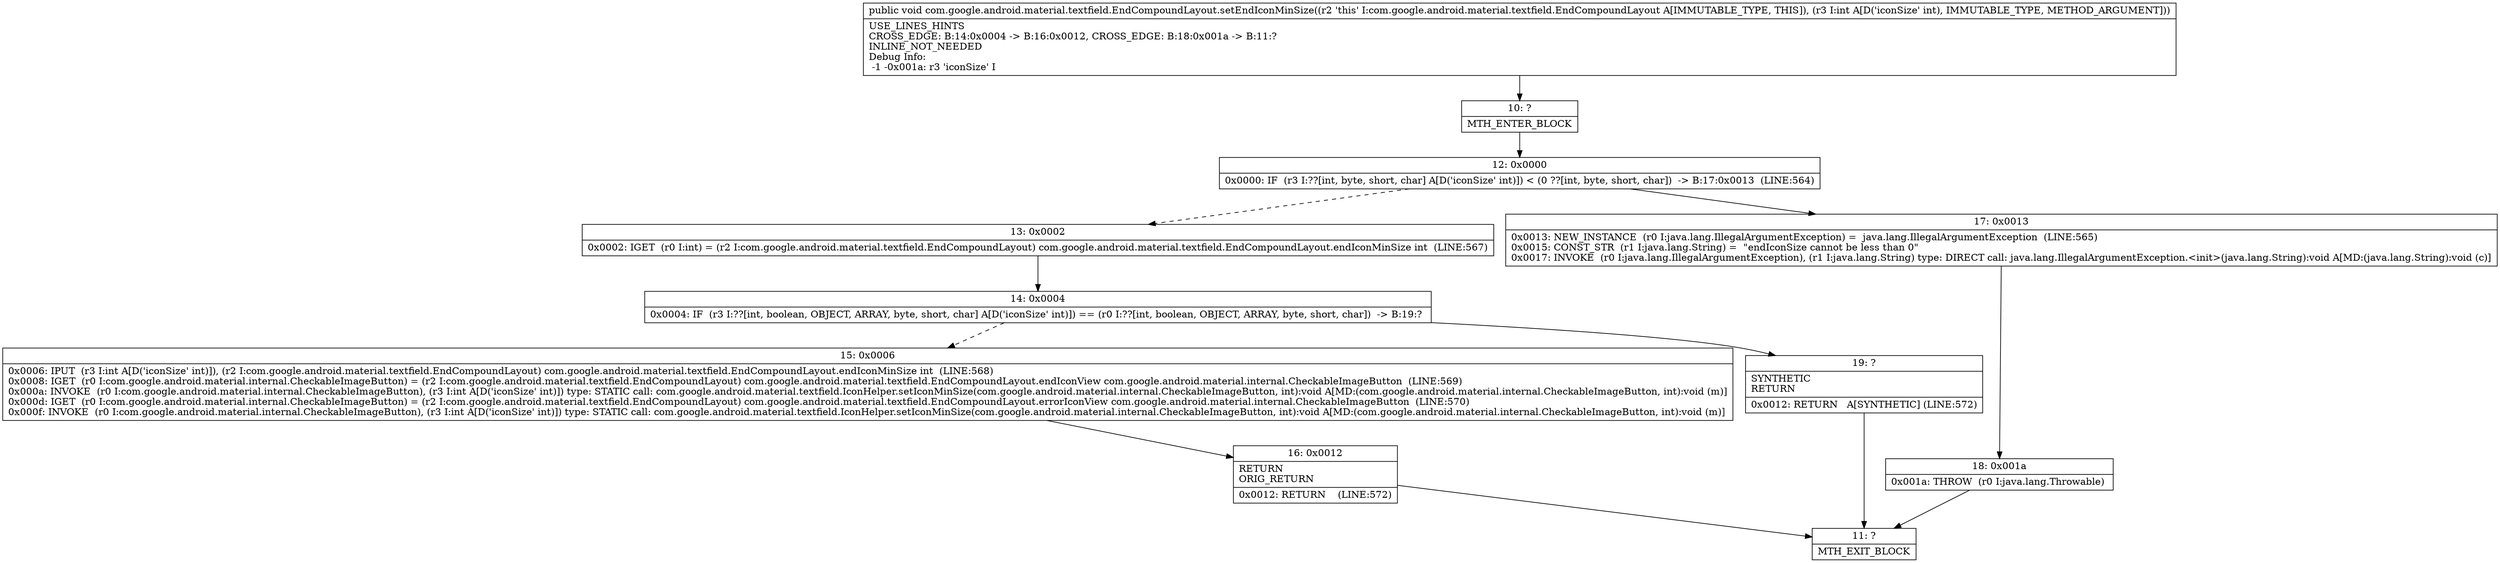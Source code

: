 digraph "CFG forcom.google.android.material.textfield.EndCompoundLayout.setEndIconMinSize(I)V" {
Node_10 [shape=record,label="{10\:\ ?|MTH_ENTER_BLOCK\l}"];
Node_12 [shape=record,label="{12\:\ 0x0000|0x0000: IF  (r3 I:??[int, byte, short, char] A[D('iconSize' int)]) \< (0 ??[int, byte, short, char])  \-\> B:17:0x0013  (LINE:564)\l}"];
Node_13 [shape=record,label="{13\:\ 0x0002|0x0002: IGET  (r0 I:int) = (r2 I:com.google.android.material.textfield.EndCompoundLayout) com.google.android.material.textfield.EndCompoundLayout.endIconMinSize int  (LINE:567)\l}"];
Node_14 [shape=record,label="{14\:\ 0x0004|0x0004: IF  (r3 I:??[int, boolean, OBJECT, ARRAY, byte, short, char] A[D('iconSize' int)]) == (r0 I:??[int, boolean, OBJECT, ARRAY, byte, short, char])  \-\> B:19:? \l}"];
Node_15 [shape=record,label="{15\:\ 0x0006|0x0006: IPUT  (r3 I:int A[D('iconSize' int)]), (r2 I:com.google.android.material.textfield.EndCompoundLayout) com.google.android.material.textfield.EndCompoundLayout.endIconMinSize int  (LINE:568)\l0x0008: IGET  (r0 I:com.google.android.material.internal.CheckableImageButton) = (r2 I:com.google.android.material.textfield.EndCompoundLayout) com.google.android.material.textfield.EndCompoundLayout.endIconView com.google.android.material.internal.CheckableImageButton  (LINE:569)\l0x000a: INVOKE  (r0 I:com.google.android.material.internal.CheckableImageButton), (r3 I:int A[D('iconSize' int)]) type: STATIC call: com.google.android.material.textfield.IconHelper.setIconMinSize(com.google.android.material.internal.CheckableImageButton, int):void A[MD:(com.google.android.material.internal.CheckableImageButton, int):void (m)]\l0x000d: IGET  (r0 I:com.google.android.material.internal.CheckableImageButton) = (r2 I:com.google.android.material.textfield.EndCompoundLayout) com.google.android.material.textfield.EndCompoundLayout.errorIconView com.google.android.material.internal.CheckableImageButton  (LINE:570)\l0x000f: INVOKE  (r0 I:com.google.android.material.internal.CheckableImageButton), (r3 I:int A[D('iconSize' int)]) type: STATIC call: com.google.android.material.textfield.IconHelper.setIconMinSize(com.google.android.material.internal.CheckableImageButton, int):void A[MD:(com.google.android.material.internal.CheckableImageButton, int):void (m)]\l}"];
Node_16 [shape=record,label="{16\:\ 0x0012|RETURN\lORIG_RETURN\l|0x0012: RETURN    (LINE:572)\l}"];
Node_11 [shape=record,label="{11\:\ ?|MTH_EXIT_BLOCK\l}"];
Node_19 [shape=record,label="{19\:\ ?|SYNTHETIC\lRETURN\l|0x0012: RETURN   A[SYNTHETIC] (LINE:572)\l}"];
Node_17 [shape=record,label="{17\:\ 0x0013|0x0013: NEW_INSTANCE  (r0 I:java.lang.IllegalArgumentException) =  java.lang.IllegalArgumentException  (LINE:565)\l0x0015: CONST_STR  (r1 I:java.lang.String) =  \"endIconSize cannot be less than 0\" \l0x0017: INVOKE  (r0 I:java.lang.IllegalArgumentException), (r1 I:java.lang.String) type: DIRECT call: java.lang.IllegalArgumentException.\<init\>(java.lang.String):void A[MD:(java.lang.String):void (c)]\l}"];
Node_18 [shape=record,label="{18\:\ 0x001a|0x001a: THROW  (r0 I:java.lang.Throwable) \l}"];
MethodNode[shape=record,label="{public void com.google.android.material.textfield.EndCompoundLayout.setEndIconMinSize((r2 'this' I:com.google.android.material.textfield.EndCompoundLayout A[IMMUTABLE_TYPE, THIS]), (r3 I:int A[D('iconSize' int), IMMUTABLE_TYPE, METHOD_ARGUMENT]))  | USE_LINES_HINTS\lCROSS_EDGE: B:14:0x0004 \-\> B:16:0x0012, CROSS_EDGE: B:18:0x001a \-\> B:11:?\lINLINE_NOT_NEEDED\lDebug Info:\l  \-1 \-0x001a: r3 'iconSize' I\l}"];
MethodNode -> Node_10;Node_10 -> Node_12;
Node_12 -> Node_13[style=dashed];
Node_12 -> Node_17;
Node_13 -> Node_14;
Node_14 -> Node_15[style=dashed];
Node_14 -> Node_19;
Node_15 -> Node_16;
Node_16 -> Node_11;
Node_19 -> Node_11;
Node_17 -> Node_18;
Node_18 -> Node_11;
}

